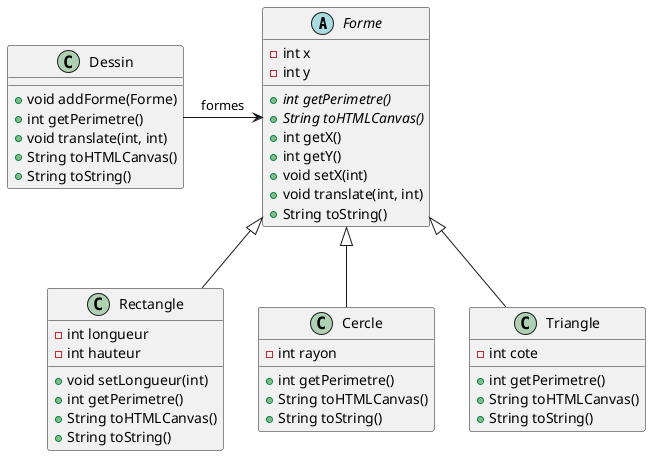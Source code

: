@startuml
abstract class Forme {
  - int x
  - int y
  + {abstract}  int getPerimetre()
  + {abstract}  String toHTMLCanvas()
  + int getX()
  + int getY()
  + void setX(int)
  + void translate(int, int)
  + String toString()
}

class Rectangle {
  - int longueur
  - int hauteur

  + void setLongueur(int)
  + int getPerimetre()
  + String toHTMLCanvas()
  + String toString()
}

class Cercle {
  - int rayon

  + int getPerimetre()
  + String toHTMLCanvas()
  + String toString()
}

class Triangle {
  - int cote

  + int getPerimetre()
  + String toHTMLCanvas()
  + String toString()
}

class Dessin {
  + void addForme(Forme)
  + int getPerimetre()
  + void translate(int, int)
  + String toHTMLCanvas()
  + String toString()
}

Forme <|-- Rectangle
Forme <|-- Cercle
Forme <|-- Triangle
Dessin -> Forme : formes
@enduml